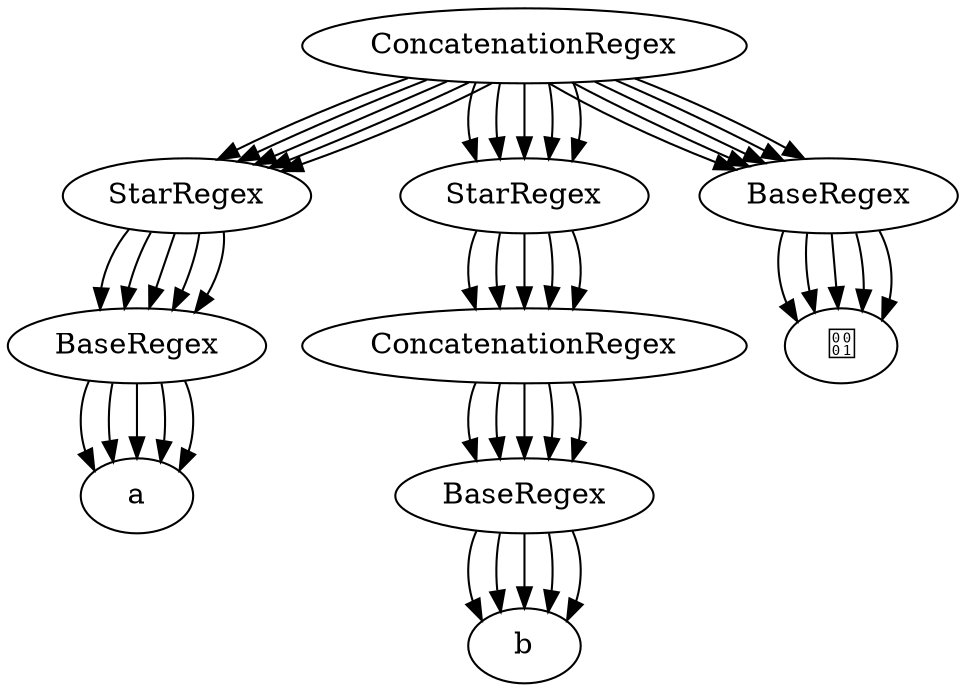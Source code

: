 digraph {
	0 [label=ConcatenationRegex]
	1 [label=StarRegex]
	0 -> 1
	2 [label=BaseRegex]
	1 -> 2
	3 [label=a]
	2 -> 3
	4 [label=StarRegex]
	0 -> 4
	5 [label=ConcatenationRegex]
	4 -> 5
	6 [label=BaseRegex]
	5 -> 6
	7 [label=b]
	6 -> 7
	8 [label=BaseRegex]
	0 -> 8
	9 [label=""]
	8 -> 9
	0 [label=ConcatenationRegex]
	1 [label=StarRegex]
	0 -> 1
	2 [label=BaseRegex]
	1 -> 2
	3 [label=a]
	2 -> 3
	4 [label=StarRegex]
	0 -> 4
	5 [label=ConcatenationRegex]
	4 -> 5
	6 [label=BaseRegex]
	5 -> 6
	7 [label=b]
	6 -> 7
	8 [label=BaseRegex]
	0 -> 8
	9 [label=""]
	8 -> 9
	0 [label=ConcatenationRegex]
	1 [label=StarRegex]
	0 -> 1
	2 [label=BaseRegex]
	1 -> 2
	3 [label=a]
	2 -> 3
	4 [label=StarRegex]
	0 -> 4
	5 [label=ConcatenationRegex]
	4 -> 5
	6 [label=BaseRegex]
	5 -> 6
	7 [label=b]
	6 -> 7
	8 [label=BaseRegex]
	0 -> 8
	9 [label=""]
	8 -> 9
	0 [label=ConcatenationRegex]
	1 [label=StarRegex]
	0 -> 1
	2 [label=BaseRegex]
	1 -> 2
	3 [label=a]
	2 -> 3
	4 [label=StarRegex]
	0 -> 4
	5 [label=ConcatenationRegex]
	4 -> 5
	6 [label=BaseRegex]
	5 -> 6
	7 [label=b]
	6 -> 7
	8 [label=BaseRegex]
	0 -> 8
	9 [label=""]
	8 -> 9
	0 [label=ConcatenationRegex]
	1 [label=StarRegex]
	0 -> 1
	2 [label=BaseRegex]
	1 -> 2
	3 [label=a]
	2 -> 3
	4 [label=StarRegex]
	0 -> 4
	5 [label=ConcatenationRegex]
	4 -> 5
	6 [label=BaseRegex]
	5 -> 6
	7 [label=b]
	6 -> 7
	8 [label=BaseRegex]
	0 -> 8
	9 [label=""]
	8 -> 9
}
